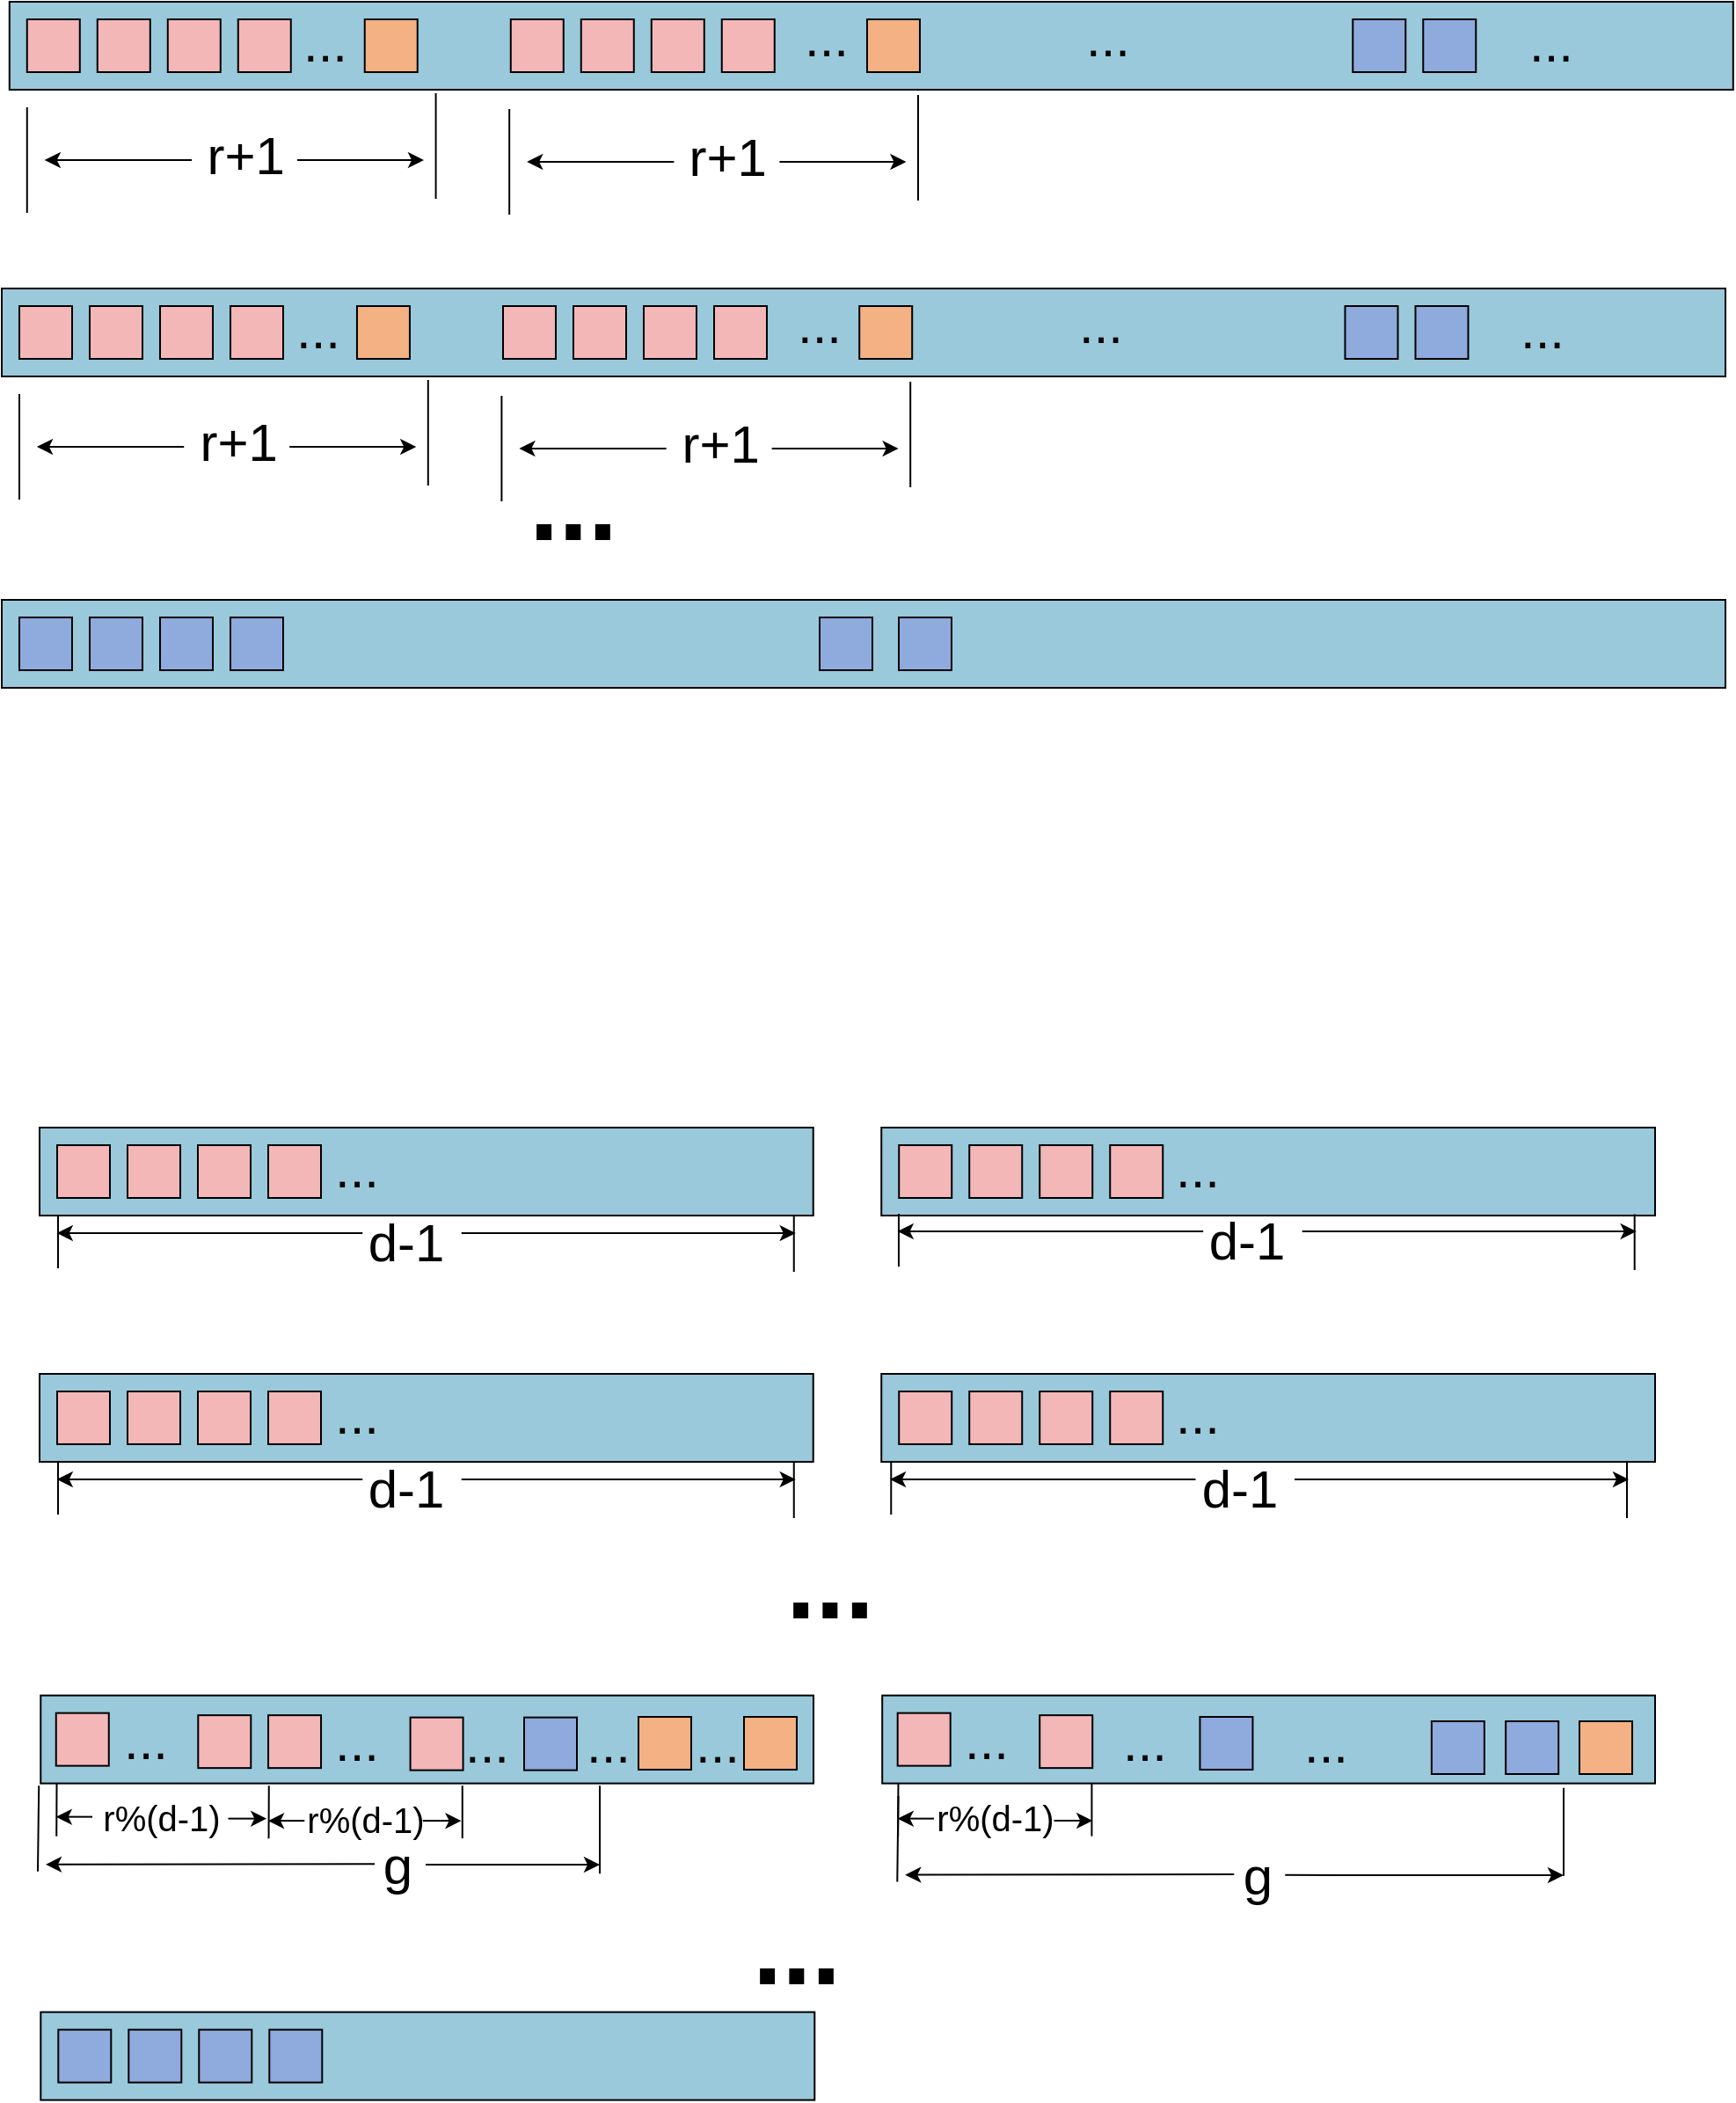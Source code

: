 <mxfile version="21.1.2" type="github">
  <diagram name="第 1 页" id="RxZDRAVCk1ZgQwJ-tOWn">
    <mxGraphModel dx="-123" dy="895" grid="0" gridSize="10" guides="1" tooltips="1" connect="1" arrows="1" fold="1" page="1" pageScale="1" pageWidth="1654" pageHeight="2336" math="0" shadow="0">
      <root>
        <mxCell id="0" />
        <mxCell id="1" parent="0" />
        <mxCell id="lr75-girmY2DZmhZpHpu-1" value="" style="rounded=0;whiteSpace=wrap;html=1;fontSize=30;fillColor=#9AC9DB;" vertex="1" parent="1">
          <mxGeometry x="1703.39" y="178" width="980" height="50" as="geometry" />
        </mxCell>
        <mxCell id="lr75-girmY2DZmhZpHpu-2" value="" style="rounded=0;whiteSpace=wrap;html=1;fontSize=30;fillColor=#F3B7B8;" vertex="1" parent="1">
          <mxGeometry x="1793.39" y="188" width="30" height="30" as="geometry" />
        </mxCell>
        <mxCell id="lr75-girmY2DZmhZpHpu-3" value="" style="rounded=0;whiteSpace=wrap;html=1;fontSize=30;fillColor=#F3B7B8;" vertex="1" parent="1">
          <mxGeometry x="1833.39" y="188" width="30" height="30" as="geometry" />
        </mxCell>
        <mxCell id="lr75-girmY2DZmhZpHpu-4" value="" style="rounded=0;whiteSpace=wrap;html=1;fontSize=30;fillColor=#F3B7B8;" vertex="1" parent="1">
          <mxGeometry x="1713.39" y="188" width="30" height="30" as="geometry" />
        </mxCell>
        <mxCell id="lr75-girmY2DZmhZpHpu-5" value="" style="rounded=0;whiteSpace=wrap;html=1;fontSize=30;fillColor=#F3B7B8;" vertex="1" parent="1">
          <mxGeometry x="1753.39" y="188" width="30" height="30" as="geometry" />
        </mxCell>
        <mxCell id="lr75-girmY2DZmhZpHpu-6" value="" style="endArrow=none;html=1;rounded=0;fontSize=30;" edge="1" parent="1">
          <mxGeometry width="50" height="50" relative="1" as="geometry">
            <mxPoint x="1713.39" y="298" as="sourcePoint" />
            <mxPoint x="1713.39" y="238" as="targetPoint" />
          </mxGeometry>
        </mxCell>
        <mxCell id="lr75-girmY2DZmhZpHpu-7" value="" style="endArrow=none;html=1;rounded=0;fontSize=30;" edge="1" parent="1">
          <mxGeometry width="50" height="50" relative="1" as="geometry">
            <mxPoint x="1945.79" y="290" as="sourcePoint" />
            <mxPoint x="1945.79" y="230" as="targetPoint" />
          </mxGeometry>
        </mxCell>
        <mxCell id="lr75-girmY2DZmhZpHpu-8" value="" style="endArrow=classic;html=1;rounded=0;fontSize=30;" edge="1" parent="1">
          <mxGeometry width="50" height="50" relative="1" as="geometry">
            <mxPoint x="1867" y="268" as="sourcePoint" />
            <mxPoint x="1939" y="268" as="targetPoint" />
          </mxGeometry>
        </mxCell>
        <mxCell id="lr75-girmY2DZmhZpHpu-9" value="" style="endArrow=classic;html=1;rounded=0;fontSize=30;" edge="1" parent="1">
          <mxGeometry width="50" height="50" relative="1" as="geometry">
            <mxPoint x="1807" y="268" as="sourcePoint" />
            <mxPoint x="1723.39" y="268" as="targetPoint" />
          </mxGeometry>
        </mxCell>
        <mxCell id="lr75-girmY2DZmhZpHpu-10" value="" style="rounded=0;whiteSpace=wrap;html=1;fontSize=30;fillColor=#F3B7B8;" vertex="1" parent="1">
          <mxGeometry x="2068.39" y="188" width="30" height="30" as="geometry" />
        </mxCell>
        <mxCell id="lr75-girmY2DZmhZpHpu-11" value="" style="rounded=0;whiteSpace=wrap;html=1;fontSize=30;fillColor=#F3B7B8;" vertex="1" parent="1">
          <mxGeometry x="2108.39" y="188" width="30" height="30" as="geometry" />
        </mxCell>
        <mxCell id="lr75-girmY2DZmhZpHpu-12" value="" style="rounded=0;whiteSpace=wrap;html=1;fontSize=30;fillColor=#F3B7B8;" vertex="1" parent="1">
          <mxGeometry x="1988.39" y="188" width="30" height="30" as="geometry" />
        </mxCell>
        <mxCell id="lr75-girmY2DZmhZpHpu-13" value="" style="rounded=0;whiteSpace=wrap;html=1;fontSize=30;fillColor=#F3B7B8;" vertex="1" parent="1">
          <mxGeometry x="2028.39" y="188" width="30" height="30" as="geometry" />
        </mxCell>
        <mxCell id="lr75-girmY2DZmhZpHpu-14" value="..." style="text;html=1;strokeColor=none;fillColor=none;align=center;verticalAlign=middle;whiteSpace=wrap;rounded=0;fontSize=30;" vertex="1" parent="1">
          <mxGeometry x="1853.39" y="185.5" width="60" height="30" as="geometry" />
        </mxCell>
        <mxCell id="lr75-girmY2DZmhZpHpu-15" value="..." style="text;html=1;strokeColor=none;fillColor=none;align=center;verticalAlign=middle;whiteSpace=wrap;rounded=0;fontSize=30;" vertex="1" parent="1">
          <mxGeometry x="2138.39" y="183" width="60" height="30" as="geometry" />
        </mxCell>
        <mxCell id="lr75-girmY2DZmhZpHpu-16" value="" style="rounded=0;whiteSpace=wrap;html=1;fontSize=30;fillColor=#F4B183;" vertex="1" parent="1">
          <mxGeometry x="1905.37" y="188" width="30" height="30" as="geometry" />
        </mxCell>
        <mxCell id="lr75-girmY2DZmhZpHpu-17" value="" style="rounded=0;whiteSpace=wrap;html=1;fontSize=30;fillColor=#F4B183;" vertex="1" parent="1">
          <mxGeometry x="2190.99" y="188" width="30" height="30" as="geometry" />
        </mxCell>
        <mxCell id="lr75-girmY2DZmhZpHpu-18" value="r+1&amp;nbsp;" style="text;html=1;strokeColor=none;fillColor=none;align=center;verticalAlign=middle;whiteSpace=wrap;rounded=0;fontSize=30;" vertex="1" parent="1">
          <mxGeometry x="1807" y="250" width="70" height="30" as="geometry" />
        </mxCell>
        <mxCell id="lr75-girmY2DZmhZpHpu-37" value="" style="rounded=0;whiteSpace=wrap;html=1;fontSize=30;fillColor=#8FAADC;" vertex="1" parent="1">
          <mxGeometry x="2467.14" y="188" width="30" height="30" as="geometry" />
        </mxCell>
        <mxCell id="lr75-girmY2DZmhZpHpu-38" value="" style="rounded=0;whiteSpace=wrap;html=1;fontSize=30;fillColor=#8FAADC;" vertex="1" parent="1">
          <mxGeometry x="2507.14" y="188" width="30" height="30" as="geometry" />
        </mxCell>
        <mxCell id="lr75-girmY2DZmhZpHpu-45" value="..." style="text;html=1;strokeColor=none;fillColor=none;align=center;verticalAlign=middle;whiteSpace=wrap;rounded=0;fontSize=30;" vertex="1" parent="1">
          <mxGeometry x="2298.39" y="183" width="60" height="30" as="geometry" />
        </mxCell>
        <mxCell id="lr75-girmY2DZmhZpHpu-58" value="&lt;b&gt;&lt;font style=&quot;font-size: 60px;&quot;&gt;...&lt;/font&gt;&lt;/b&gt;" style="text;html=1;strokeColor=none;fillColor=none;align=center;verticalAlign=middle;whiteSpace=wrap;rounded=0;fontSize=30;" vertex="1" parent="1">
          <mxGeometry x="1994.0" y="448" width="60" height="30" as="geometry" />
        </mxCell>
        <mxCell id="lr75-girmY2DZmhZpHpu-64" value="..." style="text;html=1;strokeColor=none;fillColor=none;align=center;verticalAlign=middle;whiteSpace=wrap;rounded=0;fontSize=30;" vertex="1" parent="1">
          <mxGeometry x="2549.64" y="185.5" width="60" height="30" as="geometry" />
        </mxCell>
        <mxCell id="lr75-girmY2DZmhZpHpu-66" value="" style="rounded=0;whiteSpace=wrap;html=1;fontSize=30;fillColor=#9AC9DB;" vertex="1" parent="1">
          <mxGeometry x="1699.0" y="518" width="980" height="50" as="geometry" />
        </mxCell>
        <mxCell id="lr75-girmY2DZmhZpHpu-67" value="" style="rounded=0;whiteSpace=wrap;html=1;fontSize=30;fillColor=#8FAADC;" vertex="1" parent="1">
          <mxGeometry x="1709.0" y="528" width="30" height="30" as="geometry" />
        </mxCell>
        <mxCell id="lr75-girmY2DZmhZpHpu-68" value="" style="rounded=0;whiteSpace=wrap;html=1;fontSize=30;fillColor=#8FAADC;" vertex="1" parent="1">
          <mxGeometry x="1749.0" y="528" width="30" height="30" as="geometry" />
        </mxCell>
        <mxCell id="lr75-girmY2DZmhZpHpu-69" value="" style="rounded=0;whiteSpace=wrap;html=1;fontSize=30;fillColor=#8FAADC;" vertex="1" parent="1">
          <mxGeometry x="1789.0" y="528" width="30" height="30" as="geometry" />
        </mxCell>
        <mxCell id="lr75-girmY2DZmhZpHpu-70" value="" style="rounded=0;whiteSpace=wrap;html=1;fontSize=30;fillColor=#8FAADC;" vertex="1" parent="1">
          <mxGeometry x="1829.0" y="528" width="30" height="30" as="geometry" />
        </mxCell>
        <mxCell id="lr75-girmY2DZmhZpHpu-71" value="" style="rounded=0;whiteSpace=wrap;html=1;fontSize=30;fillColor=#8FAADC;" vertex="1" parent="1">
          <mxGeometry x="2164" y="528" width="30" height="30" as="geometry" />
        </mxCell>
        <mxCell id="lr75-girmY2DZmhZpHpu-72" value="" style="rounded=0;whiteSpace=wrap;html=1;fontSize=30;fillColor=#8FAADC;" vertex="1" parent="1">
          <mxGeometry x="2209" y="528" width="30" height="30" as="geometry" />
        </mxCell>
        <mxCell id="lr75-girmY2DZmhZpHpu-88" value="" style="rounded=0;whiteSpace=wrap;html=1;fontSize=30;fillColor=#9AC9DB;" vertex="1" parent="1">
          <mxGeometry x="1720.5" y="818.0" width="439.87" height="50" as="geometry" />
        </mxCell>
        <mxCell id="lr75-girmY2DZmhZpHpu-89" value="" style="rounded=0;whiteSpace=wrap;html=1;fontSize=30;fillColor=#F3B7B8;" vertex="1" parent="1">
          <mxGeometry x="1810.5" y="828.0" width="30" height="30" as="geometry" />
        </mxCell>
        <mxCell id="lr75-girmY2DZmhZpHpu-90" value="" style="rounded=0;whiteSpace=wrap;html=1;fontSize=30;fillColor=#F3B7B8;" vertex="1" parent="1">
          <mxGeometry x="1850.5" y="828.0" width="30" height="30" as="geometry" />
        </mxCell>
        <mxCell id="lr75-girmY2DZmhZpHpu-91" value="" style="rounded=0;whiteSpace=wrap;html=1;fontSize=30;fillColor=#F3B7B8;" vertex="1" parent="1">
          <mxGeometry x="1730.5" y="828.0" width="30" height="30" as="geometry" />
        </mxCell>
        <mxCell id="lr75-girmY2DZmhZpHpu-92" value="" style="rounded=0;whiteSpace=wrap;html=1;fontSize=30;fillColor=#F3B7B8;" vertex="1" parent="1">
          <mxGeometry x="1770.5" y="828.0" width="30" height="30" as="geometry" />
        </mxCell>
        <mxCell id="lr75-girmY2DZmhZpHpu-94" value="" style="endArrow=none;html=1;rounded=0;fontSize=30;entryX=0.975;entryY=0.965;entryDx=0;entryDy=0;entryPerimeter=0;" edge="1" parent="1">
          <mxGeometry width="50" height="50" relative="1" as="geometry">
            <mxPoint x="2149.37" y="900.0" as="sourcePoint" />
            <mxPoint x="2149.373" y="868.25" as="targetPoint" />
          </mxGeometry>
        </mxCell>
        <mxCell id="lr75-girmY2DZmhZpHpu-97" value="..." style="text;html=1;strokeColor=none;fillColor=none;align=center;verticalAlign=middle;whiteSpace=wrap;rounded=0;fontSize=30;" vertex="1" parent="1">
          <mxGeometry x="1870.5" y="825.5" width="60" height="30" as="geometry" />
        </mxCell>
        <mxCell id="lr75-girmY2DZmhZpHpu-98" value="" style="rounded=0;whiteSpace=wrap;html=1;fontSize=30;fillColor=#9AC9DB;" vertex="1" parent="1">
          <mxGeometry x="1721.15" y="1320.82" width="440" height="50" as="geometry" />
        </mxCell>
        <mxCell id="lr75-girmY2DZmhZpHpu-99" value="" style="rounded=0;whiteSpace=wrap;html=1;fontSize=30;fillColor=#8FAADC;" vertex="1" parent="1">
          <mxGeometry x="1731.15" y="1330.82" width="30" height="30" as="geometry" />
        </mxCell>
        <mxCell id="lr75-girmY2DZmhZpHpu-100" value="" style="rounded=0;whiteSpace=wrap;html=1;fontSize=30;fillColor=#8FAADC;" vertex="1" parent="1">
          <mxGeometry x="1771.15" y="1330.82" width="30" height="30" as="geometry" />
        </mxCell>
        <mxCell id="lr75-girmY2DZmhZpHpu-101" value="" style="rounded=0;whiteSpace=wrap;html=1;fontSize=30;fillColor=#8FAADC;" vertex="1" parent="1">
          <mxGeometry x="1811.15" y="1330.82" width="30" height="30" as="geometry" />
        </mxCell>
        <mxCell id="lr75-girmY2DZmhZpHpu-102" value="" style="rounded=0;whiteSpace=wrap;html=1;fontSize=30;fillColor=#8FAADC;" vertex="1" parent="1">
          <mxGeometry x="1851.15" y="1330.82" width="30" height="30" as="geometry" />
        </mxCell>
        <mxCell id="lr75-girmY2DZmhZpHpu-107" value="" style="endArrow=none;html=1;rounded=0;fontSize=30;" edge="1" parent="1">
          <mxGeometry width="50" height="50" relative="1" as="geometry">
            <mxPoint x="1731" y="898.0" as="sourcePoint" />
            <mxPoint x="1731" y="868.0" as="targetPoint" />
          </mxGeometry>
        </mxCell>
        <mxCell id="lr75-girmY2DZmhZpHpu-108" value="" style="endArrow=classic;html=1;rounded=0;fontSize=30;" edge="1" parent="1">
          <mxGeometry width="50" height="50" relative="1" as="geometry">
            <mxPoint x="1904.12" y="878.0" as="sourcePoint" />
            <mxPoint x="1730.37" y="878.0" as="targetPoint" />
          </mxGeometry>
        </mxCell>
        <mxCell id="lr75-girmY2DZmhZpHpu-109" value="" style="endArrow=classic;html=1;rounded=0;fontSize=30;" edge="1" parent="1">
          <mxGeometry width="50" height="50" relative="1" as="geometry">
            <mxPoint x="1960.37" y="878.0" as="sourcePoint" />
            <mxPoint x="2150.37" y="878.0" as="targetPoint" />
          </mxGeometry>
        </mxCell>
        <mxCell id="lr75-girmY2DZmhZpHpu-110" value="d-1" style="text;html=1;strokeColor=none;fillColor=none;align=center;verticalAlign=middle;whiteSpace=wrap;rounded=0;fontSize=30;" vertex="1" parent="1">
          <mxGeometry x="1902.25" y="868.0" width="53.75" height="30" as="geometry" />
        </mxCell>
        <mxCell id="lr75-girmY2DZmhZpHpu-111" value="" style="rounded=0;whiteSpace=wrap;html=1;fontSize=30;fillColor=#9AC9DB;" vertex="1" parent="1">
          <mxGeometry x="1721.13" y="1140.82" width="439.39" height="50" as="geometry" />
        </mxCell>
        <mxCell id="lr75-girmY2DZmhZpHpu-112" value="" style="rounded=0;whiteSpace=wrap;html=1;fontSize=30;fillColor=#F4B183;" vertex="1" parent="1">
          <mxGeometry x="2121" y="1153.0" width="30" height="30" as="geometry" />
        </mxCell>
        <mxCell id="lr75-girmY2DZmhZpHpu-113" value="" style="rounded=0;whiteSpace=wrap;html=1;fontSize=30;fillColor=#F3B7B8;" vertex="1" parent="1">
          <mxGeometry x="1729.88" y="1150.82" width="30" height="30" as="geometry" />
        </mxCell>
        <mxCell id="lr75-girmY2DZmhZpHpu-114" value="..." style="text;html=1;strokeColor=none;fillColor=none;align=center;verticalAlign=middle;whiteSpace=wrap;rounded=0;fontSize=30;" vertex="1" parent="1">
          <mxGeometry x="1750.65" y="1150.82" width="60" height="30" as="geometry" />
        </mxCell>
        <mxCell id="lr75-girmY2DZmhZpHpu-115" value="" style="endArrow=none;html=1;rounded=0;fontSize=30;" edge="1" parent="1">
          <mxGeometry width="50" height="50" relative="1" as="geometry">
            <mxPoint x="1730.12" y="1220.82" as="sourcePoint" />
            <mxPoint x="1730.25" y="1190.82" as="targetPoint" />
          </mxGeometry>
        </mxCell>
        <mxCell id="lr75-girmY2DZmhZpHpu-116" value="" style="endArrow=classic;html=1;rounded=0;fontSize=30;" edge="1" parent="1">
          <mxGeometry width="50" height="50" relative="1" as="geometry">
            <mxPoint x="2228.99" y="1210.82" as="sourcePoint" />
            <mxPoint x="2208.35" y="1210.82" as="targetPoint" />
          </mxGeometry>
        </mxCell>
        <mxCell id="lr75-girmY2DZmhZpHpu-117" value="" style="endArrow=classic;html=1;rounded=0;fontSize=30;" edge="1" parent="1">
          <mxGeometry width="50" height="50" relative="1" as="geometry">
            <mxPoint x="1827.75" y="1210.82" as="sourcePoint" />
            <mxPoint x="1849.62" y="1210.82" as="targetPoint" />
          </mxGeometry>
        </mxCell>
        <mxCell id="lr75-girmY2DZmhZpHpu-118" value="&lt;font style=&quot;font-size: 20px;&quot;&gt;r%(d-1)&lt;/font&gt;" style="text;html=1;strokeColor=none;fillColor=none;align=center;verticalAlign=middle;whiteSpace=wrap;rounded=0;fontSize=30;" vertex="1" parent="1">
          <mxGeometry x="1747.14" y="1192.07" width="86.25" height="30" as="geometry" />
        </mxCell>
        <mxCell id="lr75-girmY2DZmhZpHpu-120" value="" style="rounded=0;whiteSpace=wrap;html=1;fontSize=30;fillColor=#F3B7B8;" vertex="1" parent="1">
          <mxGeometry x="1810.65" y="1152.07" width="30" height="30" as="geometry" />
        </mxCell>
        <mxCell id="lr75-girmY2DZmhZpHpu-121" value="" style="rounded=0;whiteSpace=wrap;html=1;fontSize=30;fillColor=#F4B183;" vertex="1" parent="1">
          <mxGeometry x="2061" y="1153.0" width="30" height="30" as="geometry" />
        </mxCell>
        <mxCell id="lr75-girmY2DZmhZpHpu-122" value="" style="rounded=0;whiteSpace=wrap;html=1;fontSize=30;fillColor=#9AC9DB;" vertex="1" parent="1">
          <mxGeometry x="2199.12" y="818.0" width="439.87" height="50" as="geometry" />
        </mxCell>
        <mxCell id="lr75-girmY2DZmhZpHpu-123" value="" style="rounded=0;whiteSpace=wrap;html=1;fontSize=30;fillColor=#F3B7B8;" vertex="1" parent="1">
          <mxGeometry x="2289.12" y="828.0" width="30" height="30" as="geometry" />
        </mxCell>
        <mxCell id="lr75-girmY2DZmhZpHpu-124" value="" style="rounded=0;whiteSpace=wrap;html=1;fontSize=30;fillColor=#F3B7B8;" vertex="1" parent="1">
          <mxGeometry x="2329.12" y="828.0" width="30" height="30" as="geometry" />
        </mxCell>
        <mxCell id="lr75-girmY2DZmhZpHpu-125" value="" style="rounded=0;whiteSpace=wrap;html=1;fontSize=30;fillColor=#F3B7B8;" vertex="1" parent="1">
          <mxGeometry x="2209.12" y="828.0" width="30" height="30" as="geometry" />
        </mxCell>
        <mxCell id="lr75-girmY2DZmhZpHpu-126" value="" style="rounded=0;whiteSpace=wrap;html=1;fontSize=30;fillColor=#F3B7B8;" vertex="1" parent="1">
          <mxGeometry x="2249.12" y="828.0" width="30" height="30" as="geometry" />
        </mxCell>
        <mxCell id="lr75-girmY2DZmhZpHpu-127" value="..." style="text;html=1;strokeColor=none;fillColor=none;align=center;verticalAlign=middle;whiteSpace=wrap;rounded=0;fontSize=30;" vertex="1" parent="1">
          <mxGeometry x="2349.12" y="825.5" width="60" height="30" as="geometry" />
        </mxCell>
        <mxCell id="lr75-girmY2DZmhZpHpu-130" value="" style="rounded=0;whiteSpace=wrap;html=1;fontSize=30;fillColor=#9AC9DB;" vertex="1" parent="1">
          <mxGeometry x="1720.5" y="958" width="439.87" height="50" as="geometry" />
        </mxCell>
        <mxCell id="lr75-girmY2DZmhZpHpu-131" value="" style="rounded=0;whiteSpace=wrap;html=1;fontSize=30;fillColor=#F3B7B8;" vertex="1" parent="1">
          <mxGeometry x="1810.5" y="968" width="30" height="30" as="geometry" />
        </mxCell>
        <mxCell id="lr75-girmY2DZmhZpHpu-132" value="" style="rounded=0;whiteSpace=wrap;html=1;fontSize=30;fillColor=#F3B7B8;" vertex="1" parent="1">
          <mxGeometry x="1850.5" y="968" width="30" height="30" as="geometry" />
        </mxCell>
        <mxCell id="lr75-girmY2DZmhZpHpu-133" value="" style="rounded=0;whiteSpace=wrap;html=1;fontSize=30;fillColor=#F3B7B8;" vertex="1" parent="1">
          <mxGeometry x="1730.5" y="968" width="30" height="30" as="geometry" />
        </mxCell>
        <mxCell id="lr75-girmY2DZmhZpHpu-134" value="" style="rounded=0;whiteSpace=wrap;html=1;fontSize=30;fillColor=#F3B7B8;" vertex="1" parent="1">
          <mxGeometry x="1770.5" y="968" width="30" height="30" as="geometry" />
        </mxCell>
        <mxCell id="lr75-girmY2DZmhZpHpu-136" value="" style="endArrow=none;html=1;rounded=0;fontSize=30;entryX=0.975;entryY=0.965;entryDx=0;entryDy=0;entryPerimeter=0;" edge="1" parent="1">
          <mxGeometry width="50" height="50" relative="1" as="geometry">
            <mxPoint x="2149.37" y="1040" as="sourcePoint" />
            <mxPoint x="2149.373" y="1008.25" as="targetPoint" />
          </mxGeometry>
        </mxCell>
        <mxCell id="lr75-girmY2DZmhZpHpu-139" value="..." style="text;html=1;strokeColor=none;fillColor=none;align=center;verticalAlign=middle;whiteSpace=wrap;rounded=0;fontSize=30;" vertex="1" parent="1">
          <mxGeometry x="1870.5" y="965.5" width="60" height="30" as="geometry" />
        </mxCell>
        <mxCell id="lr75-girmY2DZmhZpHpu-140" value="" style="endArrow=none;html=1;rounded=0;fontSize=30;" edge="1" parent="1">
          <mxGeometry width="50" height="50" relative="1" as="geometry">
            <mxPoint x="1731" y="1038" as="sourcePoint" />
            <mxPoint x="1731" y="1008" as="targetPoint" />
          </mxGeometry>
        </mxCell>
        <mxCell id="lr75-girmY2DZmhZpHpu-141" value="" style="endArrow=classic;html=1;rounded=0;fontSize=30;" edge="1" parent="1">
          <mxGeometry width="50" height="50" relative="1" as="geometry">
            <mxPoint x="1904.12" y="1018" as="sourcePoint" />
            <mxPoint x="1730.37" y="1018" as="targetPoint" />
          </mxGeometry>
        </mxCell>
        <mxCell id="lr75-girmY2DZmhZpHpu-142" value="" style="endArrow=classic;html=1;rounded=0;fontSize=30;" edge="1" parent="1">
          <mxGeometry width="50" height="50" relative="1" as="geometry">
            <mxPoint x="1960.37" y="1018" as="sourcePoint" />
            <mxPoint x="2150.37" y="1018" as="targetPoint" />
          </mxGeometry>
        </mxCell>
        <mxCell id="lr75-girmY2DZmhZpHpu-143" value="d-1" style="text;html=1;strokeColor=none;fillColor=none;align=center;verticalAlign=middle;whiteSpace=wrap;rounded=0;fontSize=30;" vertex="1" parent="1">
          <mxGeometry x="1902.25" y="1008" width="53.75" height="30" as="geometry" />
        </mxCell>
        <mxCell id="lr75-girmY2DZmhZpHpu-144" value="" style="rounded=0;whiteSpace=wrap;html=1;fontSize=30;fillColor=#9AC9DB;" vertex="1" parent="1">
          <mxGeometry x="2199.12" y="958" width="439.87" height="50" as="geometry" />
        </mxCell>
        <mxCell id="lr75-girmY2DZmhZpHpu-145" value="" style="rounded=0;whiteSpace=wrap;html=1;fontSize=30;fillColor=#F3B7B8;" vertex="1" parent="1">
          <mxGeometry x="2289.12" y="968" width="30" height="30" as="geometry" />
        </mxCell>
        <mxCell id="lr75-girmY2DZmhZpHpu-146" value="" style="rounded=0;whiteSpace=wrap;html=1;fontSize=30;fillColor=#F3B7B8;" vertex="1" parent="1">
          <mxGeometry x="2329.12" y="968" width="30" height="30" as="geometry" />
        </mxCell>
        <mxCell id="lr75-girmY2DZmhZpHpu-147" value="" style="rounded=0;whiteSpace=wrap;html=1;fontSize=30;fillColor=#F3B7B8;" vertex="1" parent="1">
          <mxGeometry x="2209.12" y="968" width="30" height="30" as="geometry" />
        </mxCell>
        <mxCell id="lr75-girmY2DZmhZpHpu-148" value="" style="rounded=0;whiteSpace=wrap;html=1;fontSize=30;fillColor=#F3B7B8;" vertex="1" parent="1">
          <mxGeometry x="2249.12" y="968" width="30" height="30" as="geometry" />
        </mxCell>
        <mxCell id="lr75-girmY2DZmhZpHpu-149" value="..." style="text;html=1;strokeColor=none;fillColor=none;align=center;verticalAlign=middle;whiteSpace=wrap;rounded=0;fontSize=30;" vertex="1" parent="1">
          <mxGeometry x="2349.12" y="965.5" width="60" height="30" as="geometry" />
        </mxCell>
        <mxCell id="lr75-girmY2DZmhZpHpu-152" value="..." style="text;html=1;strokeColor=none;fillColor=none;align=center;verticalAlign=middle;whiteSpace=wrap;rounded=0;fontSize=30;" vertex="1" parent="1">
          <mxGeometry x="1945.41" y="1153.32" width="60" height="30" as="geometry" />
        </mxCell>
        <mxCell id="lr75-girmY2DZmhZpHpu-153" value="..." style="text;html=1;strokeColor=none;fillColor=none;align=center;verticalAlign=middle;whiteSpace=wrap;rounded=0;fontSize=30;" vertex="1" parent="1">
          <mxGeometry x="2076.41" y="1153.0" width="60" height="30" as="geometry" />
        </mxCell>
        <mxCell id="lr75-girmY2DZmhZpHpu-156" value="" style="rounded=0;whiteSpace=wrap;html=1;fontSize=30;fillColor=#F3B7B8;" vertex="1" parent="1">
          <mxGeometry x="1850.52" y="1152.07" width="30" height="30" as="geometry" />
        </mxCell>
        <mxCell id="lr75-girmY2DZmhZpHpu-157" value="..." style="text;html=1;strokeColor=none;fillColor=none;align=center;verticalAlign=middle;whiteSpace=wrap;rounded=0;fontSize=30;" vertex="1" parent="1">
          <mxGeometry x="1871.29" y="1152.07" width="60" height="30" as="geometry" />
        </mxCell>
        <mxCell id="lr75-girmY2DZmhZpHpu-158" value="" style="endArrow=none;html=1;rounded=0;fontSize=30;" edge="1" parent="1">
          <mxGeometry width="50" height="50" relative="1" as="geometry">
            <mxPoint x="1850.76" y="1222.07" as="sourcePoint" />
            <mxPoint x="1850.89" y="1192.07" as="targetPoint" />
          </mxGeometry>
        </mxCell>
        <mxCell id="lr75-girmY2DZmhZpHpu-159" value="" style="endArrow=classic;html=1;rounded=0;fontSize=30;" edge="1" parent="1">
          <mxGeometry width="50" height="50" relative="1" as="geometry">
            <mxPoint x="1871.16" y="1212.07" as="sourcePoint" />
            <mxPoint x="1850.52" y="1212.07" as="targetPoint" />
          </mxGeometry>
        </mxCell>
        <mxCell id="lr75-girmY2DZmhZpHpu-160" value="" style="endArrow=classic;html=1;rounded=0;fontSize=30;" edge="1" parent="1">
          <mxGeometry width="50" height="50" relative="1" as="geometry">
            <mxPoint x="1938.39" y="1212.07" as="sourcePoint" />
            <mxPoint x="1960.26" y="1212.07" as="targetPoint" />
          </mxGeometry>
        </mxCell>
        <mxCell id="lr75-girmY2DZmhZpHpu-161" value="&lt;font style=&quot;font-size: 20px;&quot;&gt;r%(d-1)&lt;/font&gt;" style="text;html=1;strokeColor=none;fillColor=none;align=center;verticalAlign=middle;whiteSpace=wrap;rounded=0;fontSize=30;" vertex="1" parent="1">
          <mxGeometry x="1863.16" y="1193.32" width="86.25" height="30" as="geometry" />
        </mxCell>
        <mxCell id="lr75-girmY2DZmhZpHpu-162" value="" style="endArrow=none;html=1;rounded=0;fontSize=30;" edge="1" parent="1">
          <mxGeometry width="50" height="50" relative="1" as="geometry">
            <mxPoint x="1960.89" y="1222.07" as="sourcePoint" />
            <mxPoint x="1960.89" y="1192.07" as="targetPoint" />
          </mxGeometry>
        </mxCell>
        <mxCell id="lr75-girmY2DZmhZpHpu-163" value="" style="rounded=0;whiteSpace=wrap;html=1;fontSize=30;fillColor=#F3B7B8;" vertex="1" parent="1">
          <mxGeometry x="1931.29" y="1153.32" width="30" height="30" as="geometry" />
        </mxCell>
        <mxCell id="lr75-girmY2DZmhZpHpu-167" value="&lt;b&gt;&lt;font style=&quot;font-size: 60px;&quot;&gt;...&lt;/font&gt;&lt;/b&gt;" style="text;html=1;strokeColor=none;fillColor=none;align=center;verticalAlign=middle;whiteSpace=wrap;rounded=0;fontSize=30;" vertex="1" parent="1">
          <mxGeometry x="2140" y="1060.82" width="60" height="30" as="geometry" />
        </mxCell>
        <mxCell id="lr75-girmY2DZmhZpHpu-168" value="" style="rounded=0;whiteSpace=wrap;html=1;fontSize=30;fillColor=#8FAADC;" vertex="1" parent="1">
          <mxGeometry x="1996" y="1153.32" width="30" height="30" as="geometry" />
        </mxCell>
        <mxCell id="lr75-girmY2DZmhZpHpu-169" value="..." style="text;html=1;strokeColor=none;fillColor=none;align=center;verticalAlign=middle;whiteSpace=wrap;rounded=0;fontSize=30;" vertex="1" parent="1">
          <mxGeometry x="2013.8" y="1153.32" width="60" height="30" as="geometry" />
        </mxCell>
        <mxCell id="lr75-girmY2DZmhZpHpu-171" value="" style="endArrow=classic;html=1;rounded=0;fontSize=30;" edge="1" parent="1">
          <mxGeometry width="50" height="50" relative="1" as="geometry">
            <mxPoint x="1911" y="1236.57" as="sourcePoint" />
            <mxPoint x="1724.0" y="1236.89" as="targetPoint" />
          </mxGeometry>
        </mxCell>
        <mxCell id="lr75-girmY2DZmhZpHpu-172" value="&amp;nbsp;g" style="text;html=1;strokeColor=none;fillColor=none;align=center;verticalAlign=middle;whiteSpace=wrap;rounded=0;fontSize=30;" vertex="1" parent="1">
          <mxGeometry x="1902.25" y="1222.07" width="36.25" height="30" as="geometry" />
        </mxCell>
        <mxCell id="lr75-girmY2DZmhZpHpu-173" value="" style="rounded=0;whiteSpace=wrap;html=1;fontSize=30;fillColor=#9AC9DB;" vertex="1" parent="1">
          <mxGeometry x="2199.6" y="1140.82" width="439.39" height="50" as="geometry" />
        </mxCell>
        <mxCell id="lr75-girmY2DZmhZpHpu-174" value="" style="rounded=0;whiteSpace=wrap;html=1;fontSize=30;fillColor=#F3B7B8;" vertex="1" parent="1">
          <mxGeometry x="2208.35" y="1150.82" width="30" height="30" as="geometry" />
        </mxCell>
        <mxCell id="lr75-girmY2DZmhZpHpu-175" value="..." style="text;html=1;strokeColor=none;fillColor=none;align=center;verticalAlign=middle;whiteSpace=wrap;rounded=0;fontSize=30;" vertex="1" parent="1">
          <mxGeometry x="2229.12" y="1150.82" width="60" height="30" as="geometry" />
        </mxCell>
        <mxCell id="lr75-girmY2DZmhZpHpu-176" value="" style="endArrow=none;html=1;rounded=0;fontSize=30;" edge="1" parent="1">
          <mxGeometry width="50" height="50" relative="1" as="geometry">
            <mxPoint x="2208.59" y="1220.82" as="sourcePoint" />
            <mxPoint x="2208.72" y="1190.82" as="targetPoint" />
          </mxGeometry>
        </mxCell>
        <mxCell id="lr75-girmY2DZmhZpHpu-179" value="&lt;font style=&quot;font-size: 20px;&quot;&gt;r%(d-1)&lt;/font&gt;" style="text;html=1;strokeColor=none;fillColor=none;align=center;verticalAlign=middle;whiteSpace=wrap;rounded=0;fontSize=30;" vertex="1" parent="1">
          <mxGeometry x="2220.99" y="1192.07" width="86.25" height="30" as="geometry" />
        </mxCell>
        <mxCell id="lr75-girmY2DZmhZpHpu-180" value="" style="endArrow=none;html=1;rounded=0;fontSize=30;" edge="1" parent="1">
          <mxGeometry width="50" height="50" relative="1" as="geometry">
            <mxPoint x="2318.72" y="1220.82" as="sourcePoint" />
            <mxPoint x="2318.72" y="1190.82" as="targetPoint" />
          </mxGeometry>
        </mxCell>
        <mxCell id="lr75-girmY2DZmhZpHpu-181" value="" style="rounded=0;whiteSpace=wrap;html=1;fontSize=30;fillColor=#F3B7B8;" vertex="1" parent="1">
          <mxGeometry x="2289.12" y="1152.07" width="30" height="30" as="geometry" />
        </mxCell>
        <mxCell id="lr75-girmY2DZmhZpHpu-182" value="" style="rounded=0;whiteSpace=wrap;html=1;fontSize=30;fillColor=#F4B183;" vertex="1" parent="1">
          <mxGeometry x="2596.0" y="1155.5" width="30" height="30" as="geometry" />
        </mxCell>
        <mxCell id="lr75-girmY2DZmhZpHpu-183" value="..." style="text;html=1;strokeColor=none;fillColor=none;align=center;verticalAlign=middle;whiteSpace=wrap;rounded=0;fontSize=30;" vertex="1" parent="1">
          <mxGeometry x="2319.12" y="1152.07" width="60" height="30" as="geometry" />
        </mxCell>
        <mxCell id="lr75-girmY2DZmhZpHpu-184" value="" style="endArrow=none;html=1;rounded=0;fontSize=30;" edge="1" parent="1">
          <mxGeometry width="50" height="50" relative="1" as="geometry">
            <mxPoint x="1719.5" y="1240.82" as="sourcePoint" />
            <mxPoint x="1720.11" y="1192.07" as="targetPoint" />
          </mxGeometry>
        </mxCell>
        <mxCell id="lr75-girmY2DZmhZpHpu-185" value="" style="endArrow=none;html=1;rounded=0;fontSize=30;" edge="1" parent="1">
          <mxGeometry width="50" height="50" relative="1" as="geometry">
            <mxPoint x="2039.0" y="1242.07" as="sourcePoint" />
            <mxPoint x="2039.0" y="1192.07" as="targetPoint" />
          </mxGeometry>
        </mxCell>
        <mxCell id="lr75-girmY2DZmhZpHpu-186" value="" style="rounded=0;whiteSpace=wrap;html=1;fontSize=30;fillColor=#8FAADC;" vertex="1" parent="1">
          <mxGeometry x="2554.09" y="1155.5" width="30" height="30" as="geometry" />
        </mxCell>
        <mxCell id="lr75-girmY2DZmhZpHpu-187" value="" style="endArrow=classic;html=1;rounded=0;fontSize=30;" edge="1" parent="1">
          <mxGeometry width="50" height="50" relative="1" as="geometry">
            <mxPoint x="1940" y="1237" as="sourcePoint" />
            <mxPoint x="2039" y="1237" as="targetPoint" />
          </mxGeometry>
        </mxCell>
        <mxCell id="lr75-girmY2DZmhZpHpu-188" value="" style="rounded=0;whiteSpace=wrap;html=1;fontSize=30;fillColor=#8FAADC;" vertex="1" parent="1">
          <mxGeometry x="2511.94" y="1155.5" width="30" height="30" as="geometry" />
        </mxCell>
        <mxCell id="lr75-girmY2DZmhZpHpu-189" value="" style="rounded=0;whiteSpace=wrap;html=1;fontSize=30;fillColor=#8FAADC;" vertex="1" parent="1">
          <mxGeometry x="2380.23" y="1153.0" width="30" height="30" as="geometry" />
        </mxCell>
        <mxCell id="lr75-girmY2DZmhZpHpu-190" value="..." style="text;html=1;strokeColor=none;fillColor=none;align=center;verticalAlign=middle;whiteSpace=wrap;rounded=0;fontSize=30;" vertex="1" parent="1">
          <mxGeometry x="2422.11" y="1153.0" width="60" height="30" as="geometry" />
        </mxCell>
        <mxCell id="lr75-girmY2DZmhZpHpu-191" value="&lt;b&gt;&lt;font style=&quot;font-size: 60px;&quot;&gt;...&lt;/font&gt;&lt;/b&gt;" style="text;html=1;strokeColor=none;fillColor=none;align=center;verticalAlign=middle;whiteSpace=wrap;rounded=0;fontSize=30;" vertex="1" parent="1">
          <mxGeometry x="2121" y="1269.0" width="60" height="30" as="geometry" />
        </mxCell>
        <mxCell id="lr75-girmY2DZmhZpHpu-192" value="" style="endArrow=none;html=1;rounded=0;fontSize=30;entryX=0.975;entryY=0.965;entryDx=0;entryDy=0;entryPerimeter=0;" edge="1" parent="1">
          <mxGeometry width="50" height="50" relative="1" as="geometry">
            <mxPoint x="2627.35" y="899.0" as="sourcePoint" />
            <mxPoint x="2627.353" y="867.25" as="targetPoint" />
          </mxGeometry>
        </mxCell>
        <mxCell id="lr75-girmY2DZmhZpHpu-193" value="" style="endArrow=none;html=1;rounded=0;fontSize=30;" edge="1" parent="1">
          <mxGeometry width="50" height="50" relative="1" as="geometry">
            <mxPoint x="2208.98" y="897.0" as="sourcePoint" />
            <mxPoint x="2208.98" y="867.0" as="targetPoint" />
          </mxGeometry>
        </mxCell>
        <mxCell id="lr75-girmY2DZmhZpHpu-194" value="" style="endArrow=classic;html=1;rounded=0;fontSize=30;" edge="1" parent="1">
          <mxGeometry width="50" height="50" relative="1" as="geometry">
            <mxPoint x="2382.1" y="877.0" as="sourcePoint" />
            <mxPoint x="2208.35" y="877.0" as="targetPoint" />
          </mxGeometry>
        </mxCell>
        <mxCell id="lr75-girmY2DZmhZpHpu-195" value="" style="endArrow=classic;html=1;rounded=0;fontSize=30;" edge="1" parent="1">
          <mxGeometry width="50" height="50" relative="1" as="geometry">
            <mxPoint x="2438.35" y="877.0" as="sourcePoint" />
            <mxPoint x="2628.35" y="877.0" as="targetPoint" />
          </mxGeometry>
        </mxCell>
        <mxCell id="lr75-girmY2DZmhZpHpu-196" value="d-1" style="text;html=1;strokeColor=none;fillColor=none;align=center;verticalAlign=middle;whiteSpace=wrap;rounded=0;fontSize=30;" vertex="1" parent="1">
          <mxGeometry x="2380.23" y="867.0" width="53.75" height="30" as="geometry" />
        </mxCell>
        <mxCell id="lr75-girmY2DZmhZpHpu-197" value="" style="endArrow=none;html=1;rounded=0;fontSize=30;entryX=0.975;entryY=0.965;entryDx=0;entryDy=0;entryPerimeter=0;" edge="1" parent="1">
          <mxGeometry width="50" height="50" relative="1" as="geometry">
            <mxPoint x="2623" y="1040.0" as="sourcePoint" />
            <mxPoint x="2623.003" y="1008.25" as="targetPoint" />
          </mxGeometry>
        </mxCell>
        <mxCell id="lr75-girmY2DZmhZpHpu-198" value="" style="endArrow=none;html=1;rounded=0;fontSize=30;" edge="1" parent="1">
          <mxGeometry width="50" height="50" relative="1" as="geometry">
            <mxPoint x="2204.63" y="1038.0" as="sourcePoint" />
            <mxPoint x="2204.63" y="1008.0" as="targetPoint" />
          </mxGeometry>
        </mxCell>
        <mxCell id="lr75-girmY2DZmhZpHpu-199" value="" style="endArrow=classic;html=1;rounded=0;fontSize=30;" edge="1" parent="1">
          <mxGeometry width="50" height="50" relative="1" as="geometry">
            <mxPoint x="2377.75" y="1018.0" as="sourcePoint" />
            <mxPoint x="2204" y="1018.0" as="targetPoint" />
          </mxGeometry>
        </mxCell>
        <mxCell id="lr75-girmY2DZmhZpHpu-200" value="" style="endArrow=classic;html=1;rounded=0;fontSize=30;" edge="1" parent="1">
          <mxGeometry width="50" height="50" relative="1" as="geometry">
            <mxPoint x="2434" y="1018.0" as="sourcePoint" />
            <mxPoint x="2624" y="1018.0" as="targetPoint" />
          </mxGeometry>
        </mxCell>
        <mxCell id="lr75-girmY2DZmhZpHpu-201" value="d-1" style="text;html=1;strokeColor=none;fillColor=none;align=center;verticalAlign=middle;whiteSpace=wrap;rounded=0;fontSize=30;" vertex="1" parent="1">
          <mxGeometry x="2375.88" y="1008.0" width="53.75" height="30" as="geometry" />
        </mxCell>
        <mxCell id="lr75-girmY2DZmhZpHpu-205" value="" style="endArrow=classic;html=1;rounded=0;fontSize=30;" edge="1" parent="1">
          <mxGeometry width="50" height="50" relative="1" as="geometry">
            <mxPoint x="1750.52" y="1209.82" as="sourcePoint" />
            <mxPoint x="1729.88" y="1209.82" as="targetPoint" />
          </mxGeometry>
        </mxCell>
        <mxCell id="lr75-girmY2DZmhZpHpu-206" value="" style="endArrow=classic;html=1;rounded=0;fontSize=30;" edge="1" parent="1">
          <mxGeometry width="50" height="50" relative="1" as="geometry">
            <mxPoint x="2297.25" y="1212.0" as="sourcePoint" />
            <mxPoint x="2319.12" y="1212.0" as="targetPoint" />
          </mxGeometry>
        </mxCell>
        <mxCell id="lr75-girmY2DZmhZpHpu-208" value="" style="endArrow=classic;html=1;rounded=0;fontSize=30;" edge="1" parent="1">
          <mxGeometry width="50" height="50" relative="1" as="geometry">
            <mxPoint x="2399.64" y="1242.5" as="sourcePoint" />
            <mxPoint x="2212.64" y="1242.82" as="targetPoint" />
          </mxGeometry>
        </mxCell>
        <mxCell id="lr75-girmY2DZmhZpHpu-209" value="&amp;nbsp;g" style="text;html=1;strokeColor=none;fillColor=none;align=center;verticalAlign=middle;whiteSpace=wrap;rounded=0;fontSize=30;" vertex="1" parent="1">
          <mxGeometry x="2390.89" y="1228.0" width="36.25" height="30" as="geometry" />
        </mxCell>
        <mxCell id="lr75-girmY2DZmhZpHpu-210" value="" style="endArrow=none;html=1;rounded=0;fontSize=30;" edge="1" parent="1">
          <mxGeometry width="50" height="50" relative="1" as="geometry">
            <mxPoint x="2208.14" y="1246.75" as="sourcePoint" />
            <mxPoint x="2208.75" y="1198.0" as="targetPoint" />
          </mxGeometry>
        </mxCell>
        <mxCell id="lr75-girmY2DZmhZpHpu-211" value="" style="endArrow=none;html=1;rounded=0;fontSize=30;" edge="1" parent="1">
          <mxGeometry width="50" height="50" relative="1" as="geometry">
            <mxPoint x="2587" y="1243.32" as="sourcePoint" />
            <mxPoint x="2587" y="1193.32" as="targetPoint" />
          </mxGeometry>
        </mxCell>
        <mxCell id="lr75-girmY2DZmhZpHpu-212" value="" style="endArrow=classic;html=1;rounded=0;fontSize=30;" edge="1" parent="1">
          <mxGeometry width="50" height="50" relative="1" as="geometry">
            <mxPoint x="2428.64" y="1242.93" as="sourcePoint" />
            <mxPoint x="2587" y="1243" as="targetPoint" />
          </mxGeometry>
        </mxCell>
        <mxCell id="lr75-girmY2DZmhZpHpu-213" value="" style="endArrow=none;html=1;rounded=0;fontSize=30;" edge="1" parent="1">
          <mxGeometry width="50" height="50" relative="1" as="geometry">
            <mxPoint x="1987.59" y="299" as="sourcePoint" />
            <mxPoint x="1987.59" y="239" as="targetPoint" />
          </mxGeometry>
        </mxCell>
        <mxCell id="lr75-girmY2DZmhZpHpu-214" value="" style="endArrow=none;html=1;rounded=0;fontSize=30;" edge="1" parent="1">
          <mxGeometry width="50" height="50" relative="1" as="geometry">
            <mxPoint x="2219.99" y="291" as="sourcePoint" />
            <mxPoint x="2219.99" y="231" as="targetPoint" />
          </mxGeometry>
        </mxCell>
        <mxCell id="lr75-girmY2DZmhZpHpu-215" value="" style="endArrow=classic;html=1;rounded=0;fontSize=30;" edge="1" parent="1">
          <mxGeometry width="50" height="50" relative="1" as="geometry">
            <mxPoint x="2141.2" y="269" as="sourcePoint" />
            <mxPoint x="2213.2" y="269" as="targetPoint" />
          </mxGeometry>
        </mxCell>
        <mxCell id="lr75-girmY2DZmhZpHpu-216" value="" style="endArrow=classic;html=1;rounded=0;fontSize=30;" edge="1" parent="1">
          <mxGeometry width="50" height="50" relative="1" as="geometry">
            <mxPoint x="2081.2" y="269" as="sourcePoint" />
            <mxPoint x="1997.59" y="269" as="targetPoint" />
          </mxGeometry>
        </mxCell>
        <mxCell id="lr75-girmY2DZmhZpHpu-217" value="r+1&amp;nbsp;" style="text;html=1;strokeColor=none;fillColor=none;align=center;verticalAlign=middle;whiteSpace=wrap;rounded=0;fontSize=30;" vertex="1" parent="1">
          <mxGeometry x="2081.2" y="251" width="70" height="30" as="geometry" />
        </mxCell>
        <mxCell id="lr75-girmY2DZmhZpHpu-218" value="" style="rounded=0;whiteSpace=wrap;html=1;fontSize=30;fillColor=#9AC9DB;" vertex="1" parent="1">
          <mxGeometry x="1699.0" y="341" width="980" height="50" as="geometry" />
        </mxCell>
        <mxCell id="lr75-girmY2DZmhZpHpu-219" value="" style="rounded=0;whiteSpace=wrap;html=1;fontSize=30;fillColor=#F3B7B8;" vertex="1" parent="1">
          <mxGeometry x="1789.0" y="351" width="30" height="30" as="geometry" />
        </mxCell>
        <mxCell id="lr75-girmY2DZmhZpHpu-220" value="" style="rounded=0;whiteSpace=wrap;html=1;fontSize=30;fillColor=#F3B7B8;" vertex="1" parent="1">
          <mxGeometry x="1829.0" y="351" width="30" height="30" as="geometry" />
        </mxCell>
        <mxCell id="lr75-girmY2DZmhZpHpu-221" value="" style="rounded=0;whiteSpace=wrap;html=1;fontSize=30;fillColor=#F3B7B8;" vertex="1" parent="1">
          <mxGeometry x="1709.0" y="351" width="30" height="30" as="geometry" />
        </mxCell>
        <mxCell id="lr75-girmY2DZmhZpHpu-222" value="" style="rounded=0;whiteSpace=wrap;html=1;fontSize=30;fillColor=#F3B7B8;" vertex="1" parent="1">
          <mxGeometry x="1749.0" y="351" width="30" height="30" as="geometry" />
        </mxCell>
        <mxCell id="lr75-girmY2DZmhZpHpu-223" value="" style="endArrow=none;html=1;rounded=0;fontSize=30;" edge="1" parent="1">
          <mxGeometry width="50" height="50" relative="1" as="geometry">
            <mxPoint x="1709.0" y="461" as="sourcePoint" />
            <mxPoint x="1709.0" y="401" as="targetPoint" />
          </mxGeometry>
        </mxCell>
        <mxCell id="lr75-girmY2DZmhZpHpu-224" value="" style="endArrow=none;html=1;rounded=0;fontSize=30;" edge="1" parent="1">
          <mxGeometry width="50" height="50" relative="1" as="geometry">
            <mxPoint x="1941.4" y="453" as="sourcePoint" />
            <mxPoint x="1941.4" y="393" as="targetPoint" />
          </mxGeometry>
        </mxCell>
        <mxCell id="lr75-girmY2DZmhZpHpu-225" value="" style="endArrow=classic;html=1;rounded=0;fontSize=30;" edge="1" parent="1">
          <mxGeometry width="50" height="50" relative="1" as="geometry">
            <mxPoint x="1862.61" y="431" as="sourcePoint" />
            <mxPoint x="1934.61" y="431" as="targetPoint" />
          </mxGeometry>
        </mxCell>
        <mxCell id="lr75-girmY2DZmhZpHpu-226" value="" style="endArrow=classic;html=1;rounded=0;fontSize=30;" edge="1" parent="1">
          <mxGeometry width="50" height="50" relative="1" as="geometry">
            <mxPoint x="1802.61" y="431" as="sourcePoint" />
            <mxPoint x="1719.0" y="431" as="targetPoint" />
          </mxGeometry>
        </mxCell>
        <mxCell id="lr75-girmY2DZmhZpHpu-227" value="" style="rounded=0;whiteSpace=wrap;html=1;fontSize=30;fillColor=#F3B7B8;" vertex="1" parent="1">
          <mxGeometry x="2064" y="351" width="30" height="30" as="geometry" />
        </mxCell>
        <mxCell id="lr75-girmY2DZmhZpHpu-228" value="" style="rounded=0;whiteSpace=wrap;html=1;fontSize=30;fillColor=#F3B7B8;" vertex="1" parent="1">
          <mxGeometry x="2104" y="351" width="30" height="30" as="geometry" />
        </mxCell>
        <mxCell id="lr75-girmY2DZmhZpHpu-229" value="" style="rounded=0;whiteSpace=wrap;html=1;fontSize=30;fillColor=#F3B7B8;" vertex="1" parent="1">
          <mxGeometry x="1984.0" y="351" width="30" height="30" as="geometry" />
        </mxCell>
        <mxCell id="lr75-girmY2DZmhZpHpu-230" value="" style="rounded=0;whiteSpace=wrap;html=1;fontSize=30;fillColor=#F3B7B8;" vertex="1" parent="1">
          <mxGeometry x="2024.0" y="351" width="30" height="30" as="geometry" />
        </mxCell>
        <mxCell id="lr75-girmY2DZmhZpHpu-231" value="..." style="text;html=1;strokeColor=none;fillColor=none;align=center;verticalAlign=middle;whiteSpace=wrap;rounded=0;fontSize=30;" vertex="1" parent="1">
          <mxGeometry x="1849.0" y="348.5" width="60" height="30" as="geometry" />
        </mxCell>
        <mxCell id="lr75-girmY2DZmhZpHpu-232" value="..." style="text;html=1;strokeColor=none;fillColor=none;align=center;verticalAlign=middle;whiteSpace=wrap;rounded=0;fontSize=30;" vertex="1" parent="1">
          <mxGeometry x="2134" y="346" width="60" height="30" as="geometry" />
        </mxCell>
        <mxCell id="lr75-girmY2DZmhZpHpu-233" value="" style="rounded=0;whiteSpace=wrap;html=1;fontSize=30;fillColor=#F4B183;" vertex="1" parent="1">
          <mxGeometry x="1900.98" y="351" width="30" height="30" as="geometry" />
        </mxCell>
        <mxCell id="lr75-girmY2DZmhZpHpu-234" value="" style="rounded=0;whiteSpace=wrap;html=1;fontSize=30;fillColor=#F4B183;" vertex="1" parent="1">
          <mxGeometry x="2186.6" y="351" width="30" height="30" as="geometry" />
        </mxCell>
        <mxCell id="lr75-girmY2DZmhZpHpu-235" value="r+1&amp;nbsp;" style="text;html=1;strokeColor=none;fillColor=none;align=center;verticalAlign=middle;whiteSpace=wrap;rounded=0;fontSize=30;" vertex="1" parent="1">
          <mxGeometry x="1802.61" y="413" width="70" height="30" as="geometry" />
        </mxCell>
        <mxCell id="lr75-girmY2DZmhZpHpu-236" value="" style="rounded=0;whiteSpace=wrap;html=1;fontSize=30;fillColor=#8FAADC;" vertex="1" parent="1">
          <mxGeometry x="2462.75" y="351" width="30" height="30" as="geometry" />
        </mxCell>
        <mxCell id="lr75-girmY2DZmhZpHpu-237" value="" style="rounded=0;whiteSpace=wrap;html=1;fontSize=30;fillColor=#8FAADC;" vertex="1" parent="1">
          <mxGeometry x="2502.75" y="351" width="30" height="30" as="geometry" />
        </mxCell>
        <mxCell id="lr75-girmY2DZmhZpHpu-238" value="..." style="text;html=1;strokeColor=none;fillColor=none;align=center;verticalAlign=middle;whiteSpace=wrap;rounded=0;fontSize=30;" vertex="1" parent="1">
          <mxGeometry x="2294" y="346" width="60" height="30" as="geometry" />
        </mxCell>
        <mxCell id="lr75-girmY2DZmhZpHpu-239" value="..." style="text;html=1;strokeColor=none;fillColor=none;align=center;verticalAlign=middle;whiteSpace=wrap;rounded=0;fontSize=30;" vertex="1" parent="1">
          <mxGeometry x="2545.25" y="348.5" width="60" height="30" as="geometry" />
        </mxCell>
        <mxCell id="lr75-girmY2DZmhZpHpu-240" value="" style="endArrow=none;html=1;rounded=0;fontSize=30;" edge="1" parent="1">
          <mxGeometry width="50" height="50" relative="1" as="geometry">
            <mxPoint x="1983.2" y="462" as="sourcePoint" />
            <mxPoint x="1983.2" y="402" as="targetPoint" />
          </mxGeometry>
        </mxCell>
        <mxCell id="lr75-girmY2DZmhZpHpu-241" value="" style="endArrow=none;html=1;rounded=0;fontSize=30;" edge="1" parent="1">
          <mxGeometry width="50" height="50" relative="1" as="geometry">
            <mxPoint x="2215.6" y="454" as="sourcePoint" />
            <mxPoint x="2215.6" y="394" as="targetPoint" />
          </mxGeometry>
        </mxCell>
        <mxCell id="lr75-girmY2DZmhZpHpu-242" value="" style="endArrow=classic;html=1;rounded=0;fontSize=30;" edge="1" parent="1">
          <mxGeometry width="50" height="50" relative="1" as="geometry">
            <mxPoint x="2136.81" y="432" as="sourcePoint" />
            <mxPoint x="2208.81" y="432" as="targetPoint" />
          </mxGeometry>
        </mxCell>
        <mxCell id="lr75-girmY2DZmhZpHpu-243" value="" style="endArrow=classic;html=1;rounded=0;fontSize=30;" edge="1" parent="1">
          <mxGeometry width="50" height="50" relative="1" as="geometry">
            <mxPoint x="2076.81" y="432" as="sourcePoint" />
            <mxPoint x="1993.2" y="432" as="targetPoint" />
          </mxGeometry>
        </mxCell>
        <mxCell id="lr75-girmY2DZmhZpHpu-244" value="r+1&amp;nbsp;" style="text;html=1;strokeColor=none;fillColor=none;align=center;verticalAlign=middle;whiteSpace=wrap;rounded=0;fontSize=30;" vertex="1" parent="1">
          <mxGeometry x="2076.81" y="414" width="70" height="30" as="geometry" />
        </mxCell>
      </root>
    </mxGraphModel>
  </diagram>
</mxfile>
